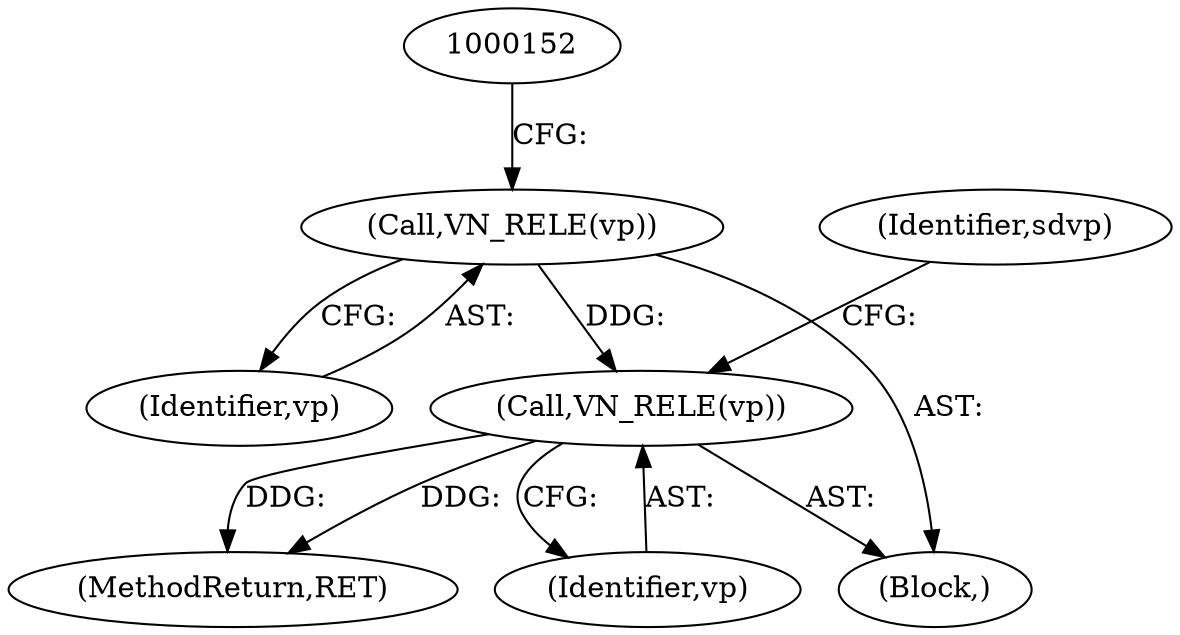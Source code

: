 digraph "0_illumos-gate_d65686849024838243515b5c40ae2c479460b4b5@pointer" {
"1000149" [label="(Call,VN_RELE(vp))"];
"1000161" [label="(Call,VN_RELE(vp))"];
"1000262" [label="(MethodReturn,RET)"];
"1000161" [label="(Call,VN_RELE(vp))"];
"1000150" [label="(Identifier,vp)"];
"1000166" [label="(Identifier,sdvp)"];
"1000132" [label="(Block,)"];
"1000149" [label="(Call,VN_RELE(vp))"];
"1000162" [label="(Identifier,vp)"];
"1000149" -> "1000132"  [label="AST: "];
"1000149" -> "1000150"  [label="CFG: "];
"1000150" -> "1000149"  [label="AST: "];
"1000152" -> "1000149"  [label="CFG: "];
"1000149" -> "1000161"  [label="DDG: "];
"1000161" -> "1000132"  [label="AST: "];
"1000161" -> "1000162"  [label="CFG: "];
"1000162" -> "1000161"  [label="AST: "];
"1000166" -> "1000161"  [label="CFG: "];
"1000161" -> "1000262"  [label="DDG: "];
"1000161" -> "1000262"  [label="DDG: "];
}

